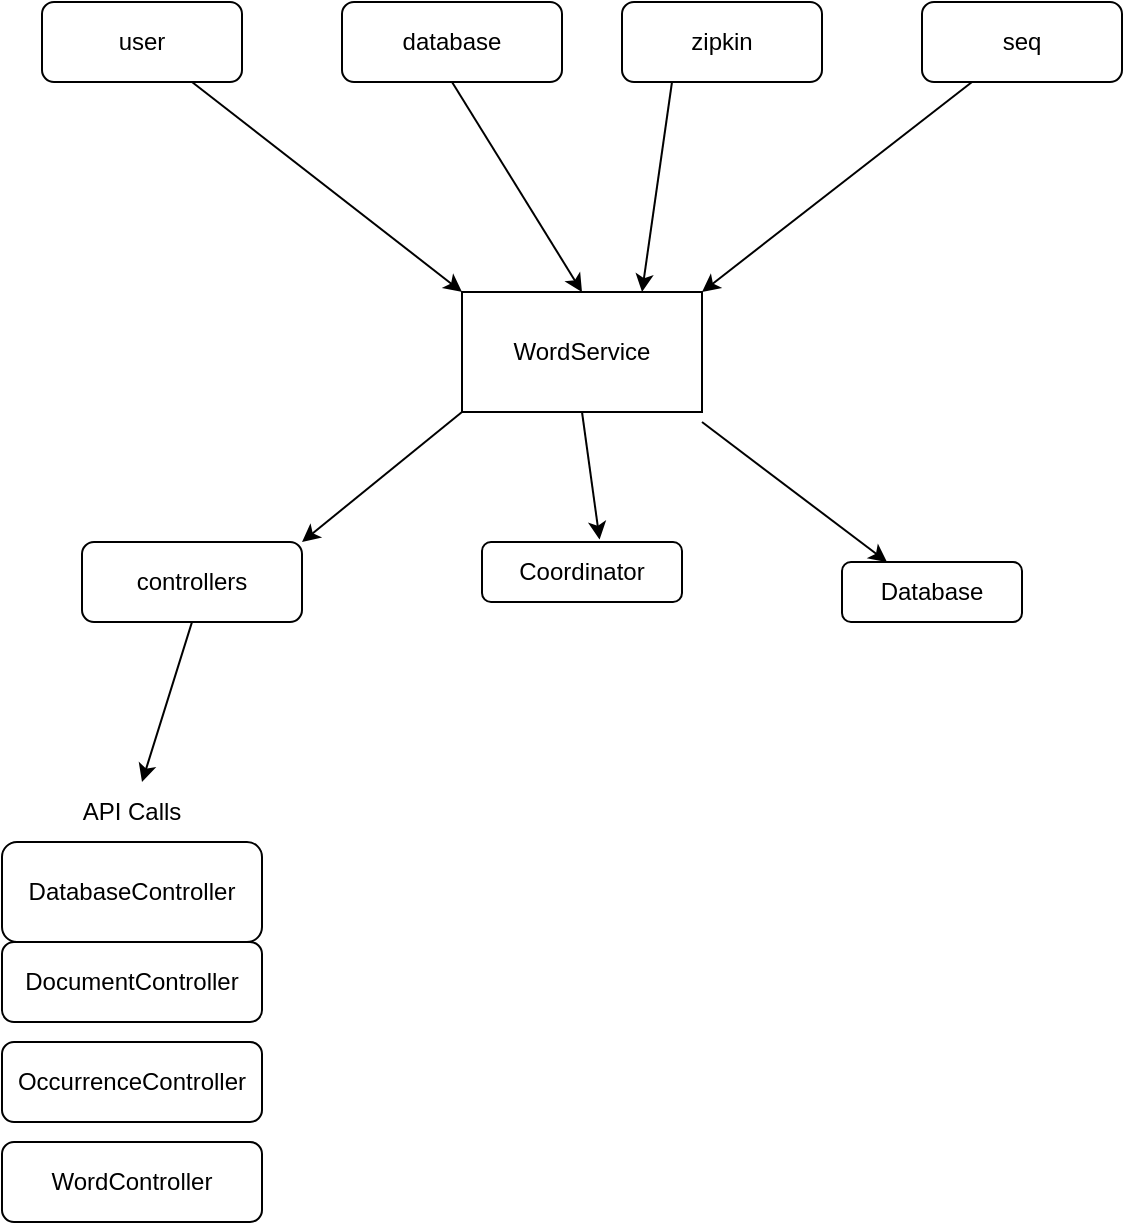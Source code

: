 <mxfile version="24.7.17">
  <diagram name="Side-1" id="QeFeoBRJKcRoihSQgV9_">
    <mxGraphModel dx="652" dy="718" grid="1" gridSize="10" guides="1" tooltips="1" connect="1" arrows="1" fold="1" page="1" pageScale="1" pageWidth="827" pageHeight="1169" math="0" shadow="0">
      <root>
        <mxCell id="0" />
        <mxCell id="1" parent="0" />
        <mxCell id="G1x29QLc5-iGXMgj-8TD-2" value="seq" style="rounded=1;whiteSpace=wrap;html=1;" vertex="1" parent="1">
          <mxGeometry x="490" y="410" width="100" height="40" as="geometry" />
        </mxCell>
        <mxCell id="G1x29QLc5-iGXMgj-8TD-3" value="zipkin" style="rounded=1;whiteSpace=wrap;html=1;" vertex="1" parent="1">
          <mxGeometry x="340" y="410" width="100" height="40" as="geometry" />
        </mxCell>
        <mxCell id="G1x29QLc5-iGXMgj-8TD-4" value="database" style="rounded=1;whiteSpace=wrap;html=1;" vertex="1" parent="1">
          <mxGeometry x="200" y="410" width="110" height="40" as="geometry" />
        </mxCell>
        <mxCell id="G1x29QLc5-iGXMgj-8TD-5" value="user" style="rounded=1;whiteSpace=wrap;html=1;" vertex="1" parent="1">
          <mxGeometry x="50" y="410" width="100" height="40" as="geometry" />
        </mxCell>
        <mxCell id="G1x29QLc5-iGXMgj-8TD-6" value="WordService" style="rounded=0;whiteSpace=wrap;html=1;" vertex="1" parent="1">
          <mxGeometry x="260" y="555" width="120" height="60" as="geometry" />
        </mxCell>
        <mxCell id="G1x29QLc5-iGXMgj-8TD-7" value="" style="endArrow=classic;html=1;rounded=0;entryX=0;entryY=0;entryDx=0;entryDy=0;exitX=0.75;exitY=1;exitDx=0;exitDy=0;" edge="1" parent="1" source="G1x29QLc5-iGXMgj-8TD-5" target="G1x29QLc5-iGXMgj-8TD-6">
          <mxGeometry width="50" height="50" relative="1" as="geometry">
            <mxPoint x="310" y="780" as="sourcePoint" />
            <mxPoint x="360" y="730" as="targetPoint" />
          </mxGeometry>
        </mxCell>
        <mxCell id="G1x29QLc5-iGXMgj-8TD-8" value="" style="endArrow=classic;html=1;rounded=0;entryX=0.5;entryY=0;entryDx=0;entryDy=0;exitX=0.5;exitY=1;exitDx=0;exitDy=0;" edge="1" parent="1" source="G1x29QLc5-iGXMgj-8TD-4" target="G1x29QLc5-iGXMgj-8TD-6">
          <mxGeometry width="50" height="50" relative="1" as="geometry">
            <mxPoint x="310" y="780" as="sourcePoint" />
            <mxPoint x="360" y="730" as="targetPoint" />
          </mxGeometry>
        </mxCell>
        <mxCell id="G1x29QLc5-iGXMgj-8TD-9" value="" style="endArrow=classic;html=1;rounded=0;entryX=0.75;entryY=0;entryDx=0;entryDy=0;exitX=0.25;exitY=1;exitDx=0;exitDy=0;" edge="1" parent="1" source="G1x29QLc5-iGXMgj-8TD-3" target="G1x29QLc5-iGXMgj-8TD-6">
          <mxGeometry width="50" height="50" relative="1" as="geometry">
            <mxPoint x="310" y="780" as="sourcePoint" />
            <mxPoint x="360" y="730" as="targetPoint" />
          </mxGeometry>
        </mxCell>
        <mxCell id="G1x29QLc5-iGXMgj-8TD-10" value="" style="endArrow=classic;html=1;rounded=0;entryX=1;entryY=0;entryDx=0;entryDy=0;exitX=0.25;exitY=1;exitDx=0;exitDy=0;" edge="1" parent="1" source="G1x29QLc5-iGXMgj-8TD-2" target="G1x29QLc5-iGXMgj-8TD-6">
          <mxGeometry width="50" height="50" relative="1" as="geometry">
            <mxPoint x="310" y="780" as="sourcePoint" />
            <mxPoint x="360" y="730" as="targetPoint" />
          </mxGeometry>
        </mxCell>
        <mxCell id="G1x29QLc5-iGXMgj-8TD-11" value="controllers" style="rounded=1;whiteSpace=wrap;html=1;" vertex="1" parent="1">
          <mxGeometry x="70" y="680" width="110" height="40" as="geometry" />
        </mxCell>
        <mxCell id="G1x29QLc5-iGXMgj-8TD-12" value="" style="endArrow=classic;html=1;rounded=0;entryX=1;entryY=0;entryDx=0;entryDy=0;exitX=0;exitY=1;exitDx=0;exitDy=0;" edge="1" parent="1" source="G1x29QLc5-iGXMgj-8TD-6" target="G1x29QLc5-iGXMgj-8TD-11">
          <mxGeometry width="50" height="50" relative="1" as="geometry">
            <mxPoint x="310" y="780" as="sourcePoint" />
            <mxPoint x="360" y="730" as="targetPoint" />
          </mxGeometry>
        </mxCell>
        <mxCell id="G1x29QLc5-iGXMgj-8TD-16" value="DatabaseController" style="rounded=1;whiteSpace=wrap;html=1;" vertex="1" parent="1">
          <mxGeometry x="30" y="830" width="130" height="50" as="geometry" />
        </mxCell>
        <mxCell id="G1x29QLc5-iGXMgj-8TD-17" value="DocumentController" style="rounded=1;whiteSpace=wrap;html=1;" vertex="1" parent="1">
          <mxGeometry x="30" y="880" width="130" height="40" as="geometry" />
        </mxCell>
        <mxCell id="G1x29QLc5-iGXMgj-8TD-18" value="OccurrenceController" style="rounded=1;whiteSpace=wrap;html=1;" vertex="1" parent="1">
          <mxGeometry x="30" y="930" width="130" height="40" as="geometry" />
        </mxCell>
        <mxCell id="G1x29QLc5-iGXMgj-8TD-19" value="WordController" style="rounded=1;whiteSpace=wrap;html=1;" vertex="1" parent="1">
          <mxGeometry x="30" y="980" width="130" height="40" as="geometry" />
        </mxCell>
        <mxCell id="G1x29QLc5-iGXMgj-8TD-20" value="" style="endArrow=classic;html=1;rounded=0;exitX=0.5;exitY=1;exitDx=0;exitDy=0;" edge="1" parent="1" source="G1x29QLc5-iGXMgj-8TD-11">
          <mxGeometry width="50" height="50" relative="1" as="geometry">
            <mxPoint x="310" y="780" as="sourcePoint" />
            <mxPoint x="100" y="800" as="targetPoint" />
          </mxGeometry>
        </mxCell>
        <mxCell id="G1x29QLc5-iGXMgj-8TD-21" value="Coordinator" style="rounded=1;whiteSpace=wrap;html=1;" vertex="1" parent="1">
          <mxGeometry x="270" y="680" width="100" height="30" as="geometry" />
        </mxCell>
        <mxCell id="G1x29QLc5-iGXMgj-8TD-22" value="" style="endArrow=classic;html=1;rounded=0;entryX=0.588;entryY=-0.04;entryDx=0;entryDy=0;entryPerimeter=0;exitX=0.5;exitY=1;exitDx=0;exitDy=0;" edge="1" parent="1" source="G1x29QLc5-iGXMgj-8TD-6" target="G1x29QLc5-iGXMgj-8TD-21">
          <mxGeometry width="50" height="50" relative="1" as="geometry">
            <mxPoint x="310" y="780" as="sourcePoint" />
            <mxPoint x="360" y="730" as="targetPoint" />
          </mxGeometry>
        </mxCell>
        <mxCell id="G1x29QLc5-iGXMgj-8TD-23" value="Database" style="rounded=1;whiteSpace=wrap;html=1;" vertex="1" parent="1">
          <mxGeometry x="450" y="690" width="90" height="30" as="geometry" />
        </mxCell>
        <mxCell id="G1x29QLc5-iGXMgj-8TD-24" value="" style="endArrow=classic;html=1;rounded=0;entryX=0.25;entryY=0;entryDx=0;entryDy=0;" edge="1" parent="1" target="G1x29QLc5-iGXMgj-8TD-23">
          <mxGeometry width="50" height="50" relative="1" as="geometry">
            <mxPoint x="380" y="620" as="sourcePoint" />
            <mxPoint x="360" y="730" as="targetPoint" />
          </mxGeometry>
        </mxCell>
        <mxCell id="G1x29QLc5-iGXMgj-8TD-27" value="API Calls" style="text;strokeColor=none;align=center;fillColor=none;html=1;verticalAlign=middle;whiteSpace=wrap;rounded=0;" vertex="1" parent="1">
          <mxGeometry x="65" y="800" width="60" height="30" as="geometry" />
        </mxCell>
      </root>
    </mxGraphModel>
  </diagram>
</mxfile>
